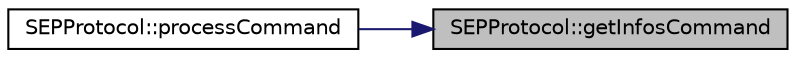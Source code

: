 digraph "SEPProtocol::getInfosCommand"
{
 // LATEX_PDF_SIZE
  edge [fontname="Helvetica",fontsize="10",labelfontname="Helvetica",labelfontsize="10"];
  node [fontname="Helvetica",fontsize="10",shape=record];
  rankdir="RL";
  Node1 [label="SEPProtocol::getInfosCommand",height=0.2,width=0.4,color="black", fillcolor="grey75", style="filled", fontcolor="black",tooltip=" "];
  Node1 -> Node2 [dir="back",color="midnightblue",fontsize="10",style="solid",fontname="Helvetica"];
  Node2 [label="SEPProtocol::processCommand",height=0.2,width=0.4,color="black", fillcolor="white", style="filled",URL="$classSEPProtocol.html#ae533ce4682c33c566a314a05f9ca511f",tooltip=" "];
}
